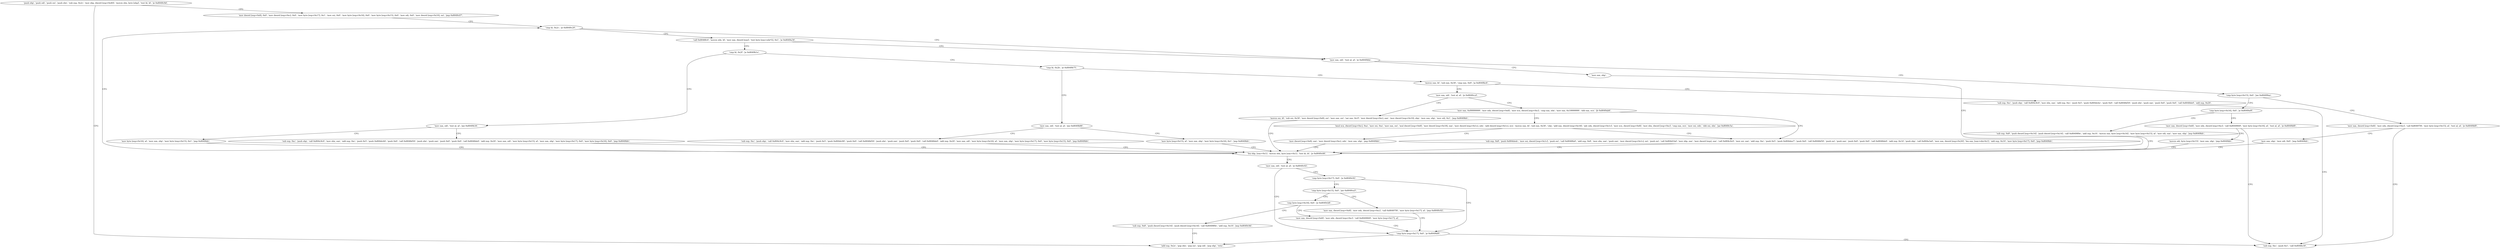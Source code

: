 digraph "func" {
"134519201" [label = "'push ebp', 'push edi', 'push esi', 'push ebx', 'sub esp, 0x2c', 'mov ebp, dword [esp+0x40]', 'movzx ebx, byte [ebp]', 'test bl, bl', 'je 0x8049c9d', " ]
"134519965" [label = "'add esp, 0x2c', 'pop ebx', 'pop esi', 'pop edi', 'pop ebp', 'retn', " ]
"134519224" [label = "'mov dword [esp+0x8], 0x0', 'mov dword [esp+0xc], 0x0', 'mov byte [esp+0x17], 0x1', 'mov esi, 0x0', 'mov byte [esp+0x16], 0x0', 'mov byte [esp+0x15], 0x0', 'mov edi, 0x0', 'mov dword [esp+0x10], esi', 'jmp 0x8049c07', " ]
"134519815" [label = "'cmp bl, 0x2c', 'je 0x8049c20', " ]
"134519840" [label = "'mov eax, edi', 'test al, al', 'je 0x8049bfa', " ]
"134519820" [label = "'call 0x8048fc0', 'movzx edx, bl', 'mov eax, dword [eax]', 'test byte [eax+edx*2], 0x1', 'je 0x8049a34', " ]
"134519802" [label = "'mov eax, ebp', " ]
"134519846" [label = "'cmp byte [esp+0x15], 0x0', 'jne 0x80499ea', " ]
"134519348" [label = "'cmp bl, 0x2f', 'je 0x8049b1e', " ]
"134519804" [label = "'lea ebp, [eax+0x1]', 'movzx ebx, byte [eax+0x1]', 'test bl, bl', 'je 0x8049c66', " ]
"134519274" [label = "'mov eax, dword [esp+0x8]', 'mov edx, dword [esp+0xc]', 'call 0x80497f4', 'mov byte [esp+0x15], al', 'test al, al', 'je 0x8049bf0', " ]
"134519857" [label = "'cmp byte [esp+0x16], 0x0', 'je 0x8049a0f', " ]
"134519582" [label = "'mov eax, edi', 'test al, al', 'jne 0x8049b34', " ]
"134519357" [label = "'cmp bl, 0x2b', 'je 0x8049b75', " ]
"134519910" [label = "'mov eax, edi', 'test al, al', 'je 0x8049c92', " ]
"134519954" [label = "'cmp byte [esp+0x17], 0x0', 'je 0x8049bf0', " ]
"134519916" [label = "'cmp byte [esp+0x17], 0x0', 'je 0x8049c92', " ]
"134519792" [label = "'sub esp, 0xc', 'push 0x1', 'call 0x8048e30', " ]
"134519299" [label = "'mov eax, ebp', 'mov edi, 0x0', 'jmp 0x8049bfc', " ]
"134519311" [label = "'sub esp, 0x8', 'push dword [esp+0x14]', 'push dword [esp+0x14]', 'call 0x804989e', 'add esp, 0x10', 'movzx eax, byte [esp+0x16]', 'mov byte [esp+0x15], al', 'mov edi, eax', 'mov eax, ebp', 'jmp 0x8049bfc', " ]
"134519868" [label = "'mov eax, dword [esp+0x8]', 'mov edx, dword [esp+0xc]', 'call 0x8049849', 'mov byte [esp+0x16], al', 'test al, al', 'je 0x8049bf0', " ]
"134519604" [label = "'sub esp, 0xc', 'push ebp', 'call 0x804c9c0', 'mov ebx, eax', 'add esp, 0xc', 'push 0x5', 'push 0x804dc64', 'push 0x0', 'call 0x8048d50', 'push ebx', 'push eax', 'push 0x0', 'push 0x0', 'call 0x8048de0', 'add esp, 0x20', 'mov eax, edi', 'mov byte [esp+0x15], al', 'mov eax, ebp', 'mov byte [esp+0x17], 0x0', 'mov byte [esp+0x16], 0x0', 'jmp 0x8049bfc', " ]
"134519588" [label = "'mov byte [esp+0x16], al', 'mov eax, ebp', 'mov byte [esp+0x15], 0x1', 'jmp 0x8049bfc', " ]
"134519669" [label = "'mov eax, edi', 'test al, al', 'jne 0x8049b88', " ]
"134519366" [label = "'movsx eax, bl', 'sub eax, 0x30', 'cmp eax, 0x9', 'ja 0x8049bc6', " ]
"134519923" [label = "'cmp byte [esp+0x15], 0x0', 'jne 0x8049ca5', " ]
"134519889" [label = "'movzx edi, byte [esp+0x15]', 'mov eax, ebp', 'jmp 0x8049bfc', " ]
"134519688" [label = "'sub esp, 0xc', 'push ebp', 'call 0x804c9c0', 'mov ebx, eax', 'add esp, 0xc', 'push 0x5', 'push 0x804dc90', 'push 0x0', 'call 0x8048d50', 'push ebx', 'push eax', 'push 0x0', 'push 0x0', 'call 0x8048de0', 'add esp, 0x20', 'mov eax, edi', 'mov byte [esp+0x16], al', 'mov eax, ebp', 'mov byte [esp+0x17], 0x0', 'mov byte [esp+0x15], 0x0', 'jmp 0x8049bfc', " ]
"134519675" [label = "'mov byte [esp+0x15], al', 'mov eax, ebp', 'mov byte [esp+0x16], 0x1', 'jmp 0x8049bfc', " ]
"134519750" [label = "'sub esp, 0xc', 'push ebp', 'call 0x804c9c0', 'mov ebx, eax', 'add esp, 0xc', 'push 0x5', 'push 0x804dcbc', 'push 0x0', 'call 0x8048d50', 'push ebx', 'push eax', 'push 0x0', 'push 0x0', 'call 0x8048de0', 'add esp, 0x20', " ]
"134519381" [label = "'mov eax, edi', 'test al, al', 'je 0x8049ccd', " ]
"134519973" [label = "'mov eax, dword [esp+0x8]', 'mov edx, dword [esp+0xc]', 'call 0x80497f4', 'mov byte [esp+0x17], al', 'jmp 0x8049c92', " ]
"134519930" [label = "'cmp byte [esp+0x16], 0x0', 'je 0x8049cb8', " ]
"134520013" [label = "'movsx esi, bl', 'sub esi, 0x30', 'mov dword [esp+0x8], esi', 'mov eax, esi', 'sar eax, 0x1f', 'mov dword [esp+0xc], eax', 'mov dword [esp+0x10], ebp', 'mov eax, ebp', 'mov edi, 0x1', 'jmp 0x8049bfc', " ]
"134519391" [label = "'mov eax, 0x99999999', 'mov edx, dword [esp+0x8]', 'mov ecx, dword [esp+0xc]', 'cmp eax, edx', 'mov eax, 0x19999999', 'sbb eax, ecx', 'jb 0x8049ab6', " ]
"134519992" [label = "'sub esp, 0x8', 'push dword [esp+0x14]', 'push dword [esp+0x14]', 'call 0x804989e', 'add esp, 0x10', 'jmp 0x8049c9d', " ]
"134519937" [label = "'mov eax, dword [esp+0x8]', 'mov edx, dword [esp+0xc]', 'call 0x8049849', 'mov byte [esp+0x17], al', " ]
"134519478" [label = "'sub esp, 0x8', 'push 0x804dedc', 'mov esi, dword [esp+0x1c]', 'push esi', 'call 0x8048fa0', 'add esp, 0x8', 'mov ebx, eax', 'push eax', 'mov dword [esp+0x1c], esi', 'push esi', 'call 0x804d1bd', 'mov ebp, eax', 'mov dword [esp], eax', 'call 0x804c9c0', 'mov esi, eax', 'add esp, 0xc', 'push 0x5', 'push 0x804dee7', 'push 0x0', 'call 0x8048d50', 'push esi', 'push eax', 'push 0x0', 'push 0x0', 'call 0x8048de0', 'add esp, 0x14', 'push ebp', 'call 0x804a3a0', 'mov eax, dword [esp+0x20]', 'lea eax, [eax+ebx-0x1]', 'add esp, 0x10', 'mov byte [esp+0x17], 0x0', 'jmp 0x8049bfc', " ]
"134519415" [label = "'imul ecx, dword [esp+0xc], 0xa', 'mov esi, 0xa', 'mov eax, esi', 'mul dword [esp+0x8]', 'mov dword [esp+0x18], eax', 'mov dword [esp+0x1c], edx', 'add dword [esp+0x1c], ecx', 'movsx eax, bl', 'sub eax, 0x30', 'cdq', 'add eax, dword [esp+0x18]', 'adc edx, dword [esp+0x1c]', 'mov ecx, dword [esp+0x8]', 'mov ebx, dword [esp+0xc]', 'cmp eax, ecx', 'mov esi, edx', 'sbb esi, ebx', 'jae 0x8049c5a', " ]
"134519898" [label = "'mov dword [esp+0x8], eax', 'mov dword [esp+0xc], edx', 'mov eax, ebp', 'jmp 0x8049bfc', " ]
"134519201" -> "134519965" [ label = "CFG" ]
"134519201" -> "134519224" [ label = "CFG" ]
"134519224" -> "134519815" [ label = "CFG" ]
"134519815" -> "134519840" [ label = "CFG" ]
"134519815" -> "134519820" [ label = "CFG" ]
"134519840" -> "134519802" [ label = "CFG" ]
"134519840" -> "134519846" [ label = "CFG" ]
"134519820" -> "134519348" [ label = "CFG" ]
"134519820" -> "134519840" [ label = "CFG" ]
"134519802" -> "134519804" [ label = "CFG" ]
"134519846" -> "134519274" [ label = "CFG" ]
"134519846" -> "134519857" [ label = "CFG" ]
"134519348" -> "134519582" [ label = "CFG" ]
"134519348" -> "134519357" [ label = "CFG" ]
"134519804" -> "134519910" [ label = "CFG" ]
"134519804" -> "134519815" [ label = "CFG" ]
"134519274" -> "134519792" [ label = "CFG" ]
"134519274" -> "134519299" [ label = "CFG" ]
"134519857" -> "134519311" [ label = "CFG" ]
"134519857" -> "134519868" [ label = "CFG" ]
"134519582" -> "134519604" [ label = "CFG" ]
"134519582" -> "134519588" [ label = "CFG" ]
"134519357" -> "134519669" [ label = "CFG" ]
"134519357" -> "134519366" [ label = "CFG" ]
"134519910" -> "134519954" [ label = "CFG" ]
"134519910" -> "134519916" [ label = "CFG" ]
"134519954" -> "134519792" [ label = "CFG" ]
"134519954" -> "134519965" [ label = "CFG" ]
"134519916" -> "134519954" [ label = "CFG" ]
"134519916" -> "134519923" [ label = "CFG" ]
"134519299" -> "134519804" [ label = "CFG" ]
"134519311" -> "134519804" [ label = "CFG" ]
"134519868" -> "134519792" [ label = "CFG" ]
"134519868" -> "134519889" [ label = "CFG" ]
"134519604" -> "134519804" [ label = "CFG" ]
"134519588" -> "134519804" [ label = "CFG" ]
"134519669" -> "134519688" [ label = "CFG" ]
"134519669" -> "134519675" [ label = "CFG" ]
"134519366" -> "134519750" [ label = "CFG" ]
"134519366" -> "134519381" [ label = "CFG" ]
"134519923" -> "134519973" [ label = "CFG" ]
"134519923" -> "134519930" [ label = "CFG" ]
"134519889" -> "134519804" [ label = "CFG" ]
"134519688" -> "134519804" [ label = "CFG" ]
"134519675" -> "134519804" [ label = "CFG" ]
"134519750" -> "134519792" [ label = "CFG" ]
"134519381" -> "134520013" [ label = "CFG" ]
"134519381" -> "134519391" [ label = "CFG" ]
"134519973" -> "134519954" [ label = "CFG" ]
"134519930" -> "134519992" [ label = "CFG" ]
"134519930" -> "134519937" [ label = "CFG" ]
"134520013" -> "134519804" [ label = "CFG" ]
"134519391" -> "134519478" [ label = "CFG" ]
"134519391" -> "134519415" [ label = "CFG" ]
"134519992" -> "134519965" [ label = "CFG" ]
"134519937" -> "134519954" [ label = "CFG" ]
"134519478" -> "134519804" [ label = "CFG" ]
"134519415" -> "134519898" [ label = "CFG" ]
"134519415" -> "134519478" [ label = "CFG" ]
"134519898" -> "134519804" [ label = "CFG" ]
}
